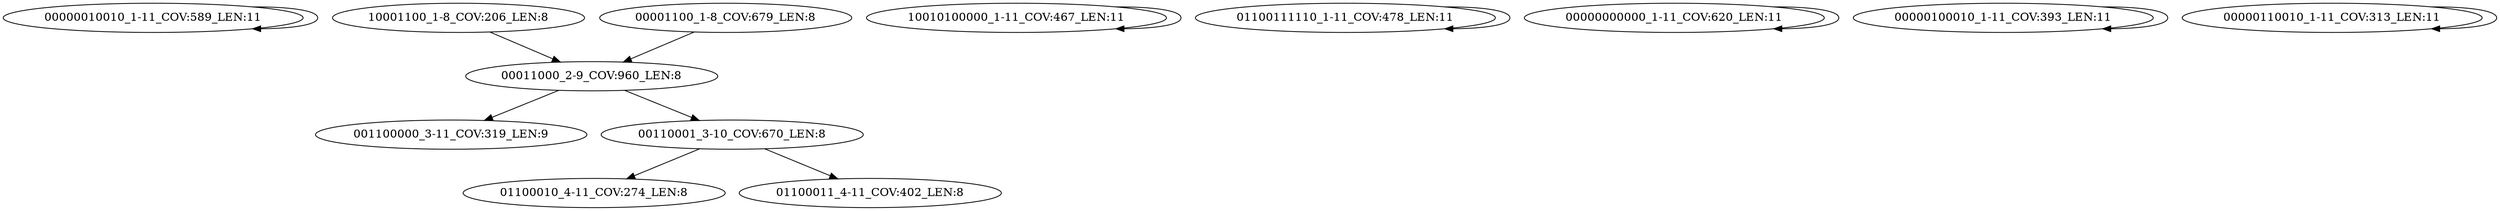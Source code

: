 digraph G {
    "00000010010_1-11_COV:589_LEN:11" -> "00000010010_1-11_COV:589_LEN:11";
    "10001100_1-8_COV:206_LEN:8" -> "00011000_2-9_COV:960_LEN:8";
    "10010100000_1-11_COV:467_LEN:11" -> "10010100000_1-11_COV:467_LEN:11";
    "01100111110_1-11_COV:478_LEN:11" -> "01100111110_1-11_COV:478_LEN:11";
    "00000000000_1-11_COV:620_LEN:11" -> "00000000000_1-11_COV:620_LEN:11";
    "00000100010_1-11_COV:393_LEN:11" -> "00000100010_1-11_COV:393_LEN:11";
    "00011000_2-9_COV:960_LEN:8" -> "001100000_3-11_COV:319_LEN:9";
    "00011000_2-9_COV:960_LEN:8" -> "00110001_3-10_COV:670_LEN:8";
    "00000110010_1-11_COV:313_LEN:11" -> "00000110010_1-11_COV:313_LEN:11";
    "00001100_1-8_COV:679_LEN:8" -> "00011000_2-9_COV:960_LEN:8";
    "00110001_3-10_COV:670_LEN:8" -> "01100010_4-11_COV:274_LEN:8";
    "00110001_3-10_COV:670_LEN:8" -> "01100011_4-11_COV:402_LEN:8";
}
